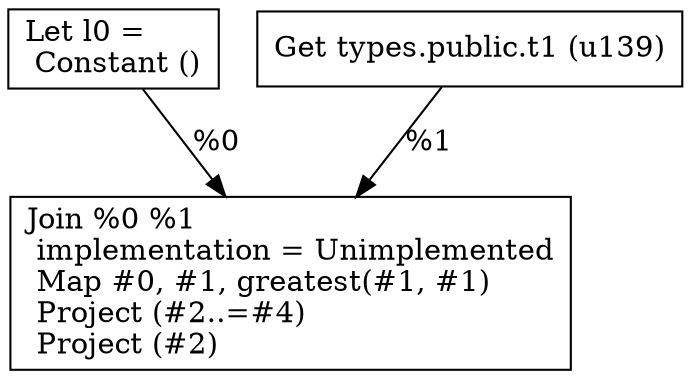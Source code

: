 digraph G {
    node0 [shape = record, label="Let l0 =\l Constant ()\l"]
    node1 [shape = record, label=" Get types.public.t1 (u139)\l"]
    node2 [shape = record, label=" Join %0 %1\l  implementation = Unimplemented\l Map #0, #1, greatest(#1, #1)\l Project (#2..=#4)\l Project (#2)\l"]
    node0 -> node2 [label = "%0\l"]
    node1 -> node2 [label = "%1\l"]
}
